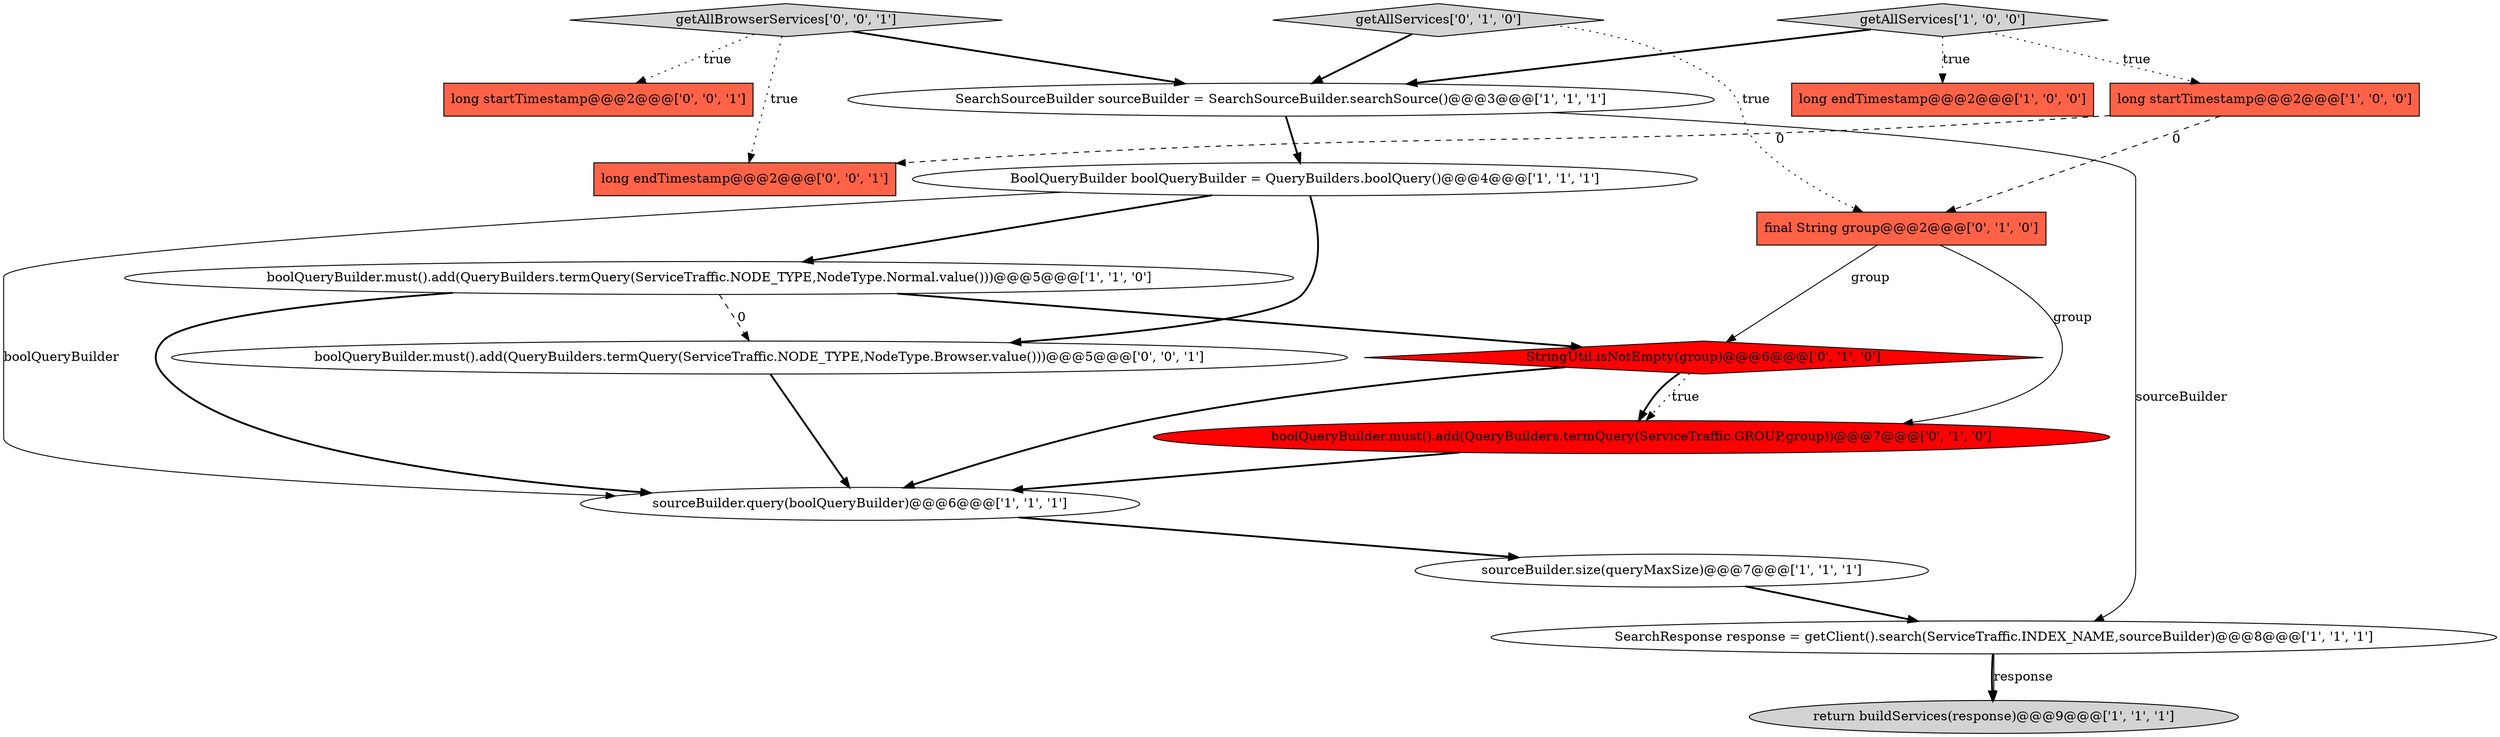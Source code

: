digraph {
5 [style = filled, label = "return buildServices(response)@@@9@@@['1', '1', '1']", fillcolor = lightgray, shape = ellipse image = "AAA0AAABBB1BBB"];
4 [style = filled, label = "long startTimestamp@@@2@@@['1', '0', '0']", fillcolor = tomato, shape = box image = "AAA1AAABBB1BBB"];
9 [style = filled, label = "BoolQueryBuilder boolQueryBuilder = QueryBuilders.boolQuery()@@@4@@@['1', '1', '1']", fillcolor = white, shape = ellipse image = "AAA0AAABBB1BBB"];
2 [style = filled, label = "long endTimestamp@@@2@@@['1', '0', '0']", fillcolor = tomato, shape = box image = "AAA0AAABBB1BBB"];
15 [style = filled, label = "boolQueryBuilder.must().add(QueryBuilders.termQuery(ServiceTraffic.NODE_TYPE,NodeType.Browser.value()))@@@5@@@['0', '0', '1']", fillcolor = white, shape = ellipse image = "AAA0AAABBB3BBB"];
7 [style = filled, label = "SearchSourceBuilder sourceBuilder = SearchSourceBuilder.searchSource()@@@3@@@['1', '1', '1']", fillcolor = white, shape = ellipse image = "AAA0AAABBB1BBB"];
12 [style = filled, label = "boolQueryBuilder.must().add(QueryBuilders.termQuery(ServiceTraffic.GROUP,group))@@@7@@@['0', '1', '0']", fillcolor = red, shape = ellipse image = "AAA1AAABBB2BBB"];
17 [style = filled, label = "long endTimestamp@@@2@@@['0', '0', '1']", fillcolor = tomato, shape = box image = "AAA0AAABBB3BBB"];
1 [style = filled, label = "sourceBuilder.size(queryMaxSize)@@@7@@@['1', '1', '1']", fillcolor = white, shape = ellipse image = "AAA0AAABBB1BBB"];
0 [style = filled, label = "sourceBuilder.query(boolQueryBuilder)@@@6@@@['1', '1', '1']", fillcolor = white, shape = ellipse image = "AAA0AAABBB1BBB"];
3 [style = filled, label = "boolQueryBuilder.must().add(QueryBuilders.termQuery(ServiceTraffic.NODE_TYPE,NodeType.Normal.value()))@@@5@@@['1', '1', '0']", fillcolor = white, shape = ellipse image = "AAA0AAABBB1BBB"];
10 [style = filled, label = "final String group@@@2@@@['0', '1', '0']", fillcolor = tomato, shape = box image = "AAA1AAABBB2BBB"];
13 [style = filled, label = "StringUtil.isNotEmpty(group)@@@6@@@['0', '1', '0']", fillcolor = red, shape = diamond image = "AAA1AAABBB2BBB"];
8 [style = filled, label = "getAllServices['1', '0', '0']", fillcolor = lightgray, shape = diamond image = "AAA0AAABBB1BBB"];
16 [style = filled, label = "long startTimestamp@@@2@@@['0', '0', '1']", fillcolor = tomato, shape = box image = "AAA0AAABBB3BBB"];
6 [style = filled, label = "SearchResponse response = getClient().search(ServiceTraffic.INDEX_NAME,sourceBuilder)@@@8@@@['1', '1', '1']", fillcolor = white, shape = ellipse image = "AAA0AAABBB1BBB"];
11 [style = filled, label = "getAllServices['0', '1', '0']", fillcolor = lightgray, shape = diamond image = "AAA0AAABBB2BBB"];
14 [style = filled, label = "getAllBrowserServices['0', '0', '1']", fillcolor = lightgray, shape = diamond image = "AAA0AAABBB3BBB"];
13->12 [style = dotted, label="true"];
4->17 [style = dashed, label="0"];
11->10 [style = dotted, label="true"];
8->2 [style = dotted, label="true"];
12->0 [style = bold, label=""];
8->4 [style = dotted, label="true"];
3->0 [style = bold, label=""];
8->7 [style = bold, label=""];
10->13 [style = solid, label="group"];
14->7 [style = bold, label=""];
7->9 [style = bold, label=""];
14->16 [style = dotted, label="true"];
14->17 [style = dotted, label="true"];
6->5 [style = bold, label=""];
1->6 [style = bold, label=""];
13->12 [style = bold, label=""];
9->0 [style = solid, label="boolQueryBuilder"];
9->15 [style = bold, label=""];
0->1 [style = bold, label=""];
7->6 [style = solid, label="sourceBuilder"];
15->0 [style = bold, label=""];
11->7 [style = bold, label=""];
10->12 [style = solid, label="group"];
3->13 [style = bold, label=""];
3->15 [style = dashed, label="0"];
9->3 [style = bold, label=""];
4->10 [style = dashed, label="0"];
6->5 [style = solid, label="response"];
13->0 [style = bold, label=""];
}
